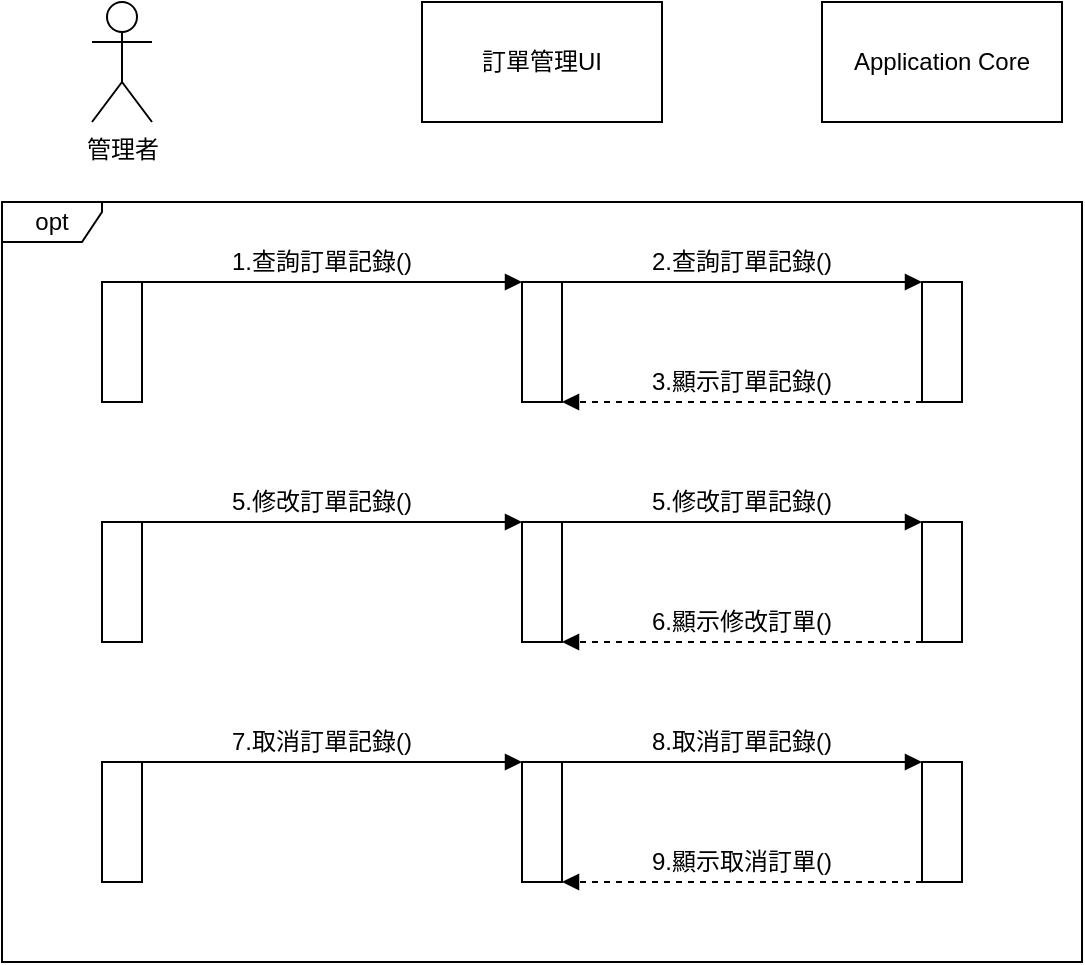 <mxfile version="14.2.9" type="github"><diagram id="CPPD-Z1HqeIKluTW54u3" name="Page-1"><mxGraphModel dx="624" dy="339" grid="1" gridSize="10" guides="1" tooltips="1" connect="1" arrows="1" fold="1" page="1" pageScale="1" pageWidth="827" pageHeight="1169" math="0" shadow="0"><root><mxCell id="0"/><mxCell id="1" parent="0"/><mxCell id="q6-rhnTbMMNpflJWZgwJ-1" value="管理者" style="shape=umlActor;verticalLabelPosition=bottom;verticalAlign=top;html=1;outlineConnect=0;" vertex="1" parent="1"><mxGeometry x="185" y="100" width="30" height="60" as="geometry"/></mxCell><mxCell id="q6-rhnTbMMNpflJWZgwJ-2" value="訂單管理UI" style="rounded=0;whiteSpace=wrap;html=1;" vertex="1" parent="1"><mxGeometry x="350" y="100" width="120" height="60" as="geometry"/></mxCell><mxCell id="q6-rhnTbMMNpflJWZgwJ-4" value="Application Core" style="rounded=0;whiteSpace=wrap;html=1;" vertex="1" parent="1"><mxGeometry x="550" y="100" width="120" height="60" as="geometry"/></mxCell><mxCell id="q6-rhnTbMMNpflJWZgwJ-16" style="edgeStyle=orthogonalEdgeStyle;rounded=0;orthogonalLoop=1;jettySize=auto;html=1;exitX=1;exitY=0;exitDx=0;exitDy=0;entryX=0;entryY=0;entryDx=0;entryDy=0;endArrow=block;endFill=1;" edge="1" parent="1" source="q6-rhnTbMMNpflJWZgwJ-9" target="q6-rhnTbMMNpflJWZgwJ-10"><mxGeometry relative="1" as="geometry"><Array as="points"><mxPoint x="310" y="240"/><mxPoint x="310" y="240"/></Array></mxGeometry></mxCell><mxCell id="q6-rhnTbMMNpflJWZgwJ-9" value="" style="rounded=0;whiteSpace=wrap;html=1;" vertex="1" parent="1"><mxGeometry x="190" y="240" width="20" height="60" as="geometry"/></mxCell><mxCell id="q6-rhnTbMMNpflJWZgwJ-18" style="edgeStyle=orthogonalEdgeStyle;rounded=0;orthogonalLoop=1;jettySize=auto;html=1;exitX=1;exitY=0;exitDx=0;exitDy=0;entryX=0;entryY=0;entryDx=0;entryDy=0;endArrow=block;endFill=1;" edge="1" parent="1" source="q6-rhnTbMMNpflJWZgwJ-10" target="q6-rhnTbMMNpflJWZgwJ-11"><mxGeometry relative="1" as="geometry"><Array as="points"><mxPoint x="510" y="240"/><mxPoint x="510" y="240"/></Array></mxGeometry></mxCell><mxCell id="q6-rhnTbMMNpflJWZgwJ-10" value="" style="rounded=0;whiteSpace=wrap;html=1;" vertex="1" parent="1"><mxGeometry x="400" y="240" width="20" height="60" as="geometry"/></mxCell><mxCell id="q6-rhnTbMMNpflJWZgwJ-20" style="edgeStyle=orthogonalEdgeStyle;rounded=0;orthogonalLoop=1;jettySize=auto;html=1;exitX=0;exitY=1;exitDx=0;exitDy=0;entryX=1;entryY=1;entryDx=0;entryDy=0;dashed=1;endArrow=block;endFill=1;" edge="1" parent="1" source="q6-rhnTbMMNpflJWZgwJ-11" target="q6-rhnTbMMNpflJWZgwJ-10"><mxGeometry relative="1" as="geometry"><Array as="points"><mxPoint x="510" y="300"/><mxPoint x="510" y="300"/></Array></mxGeometry></mxCell><mxCell id="q6-rhnTbMMNpflJWZgwJ-11" value="" style="rounded=0;whiteSpace=wrap;html=1;" vertex="1" parent="1"><mxGeometry x="600" y="240" width="20" height="60" as="geometry"/></mxCell><mxCell id="q6-rhnTbMMNpflJWZgwJ-17" value="1.查詢訂單記錄()" style="text;html=1;strokeColor=none;fillColor=none;align=center;verticalAlign=middle;whiteSpace=wrap;rounded=0;" vertex="1" parent="1"><mxGeometry x="250" y="220" width="100" height="20" as="geometry"/></mxCell><mxCell id="q6-rhnTbMMNpflJWZgwJ-19" value="2.查詢訂單記錄()" style="text;html=1;strokeColor=none;fillColor=none;align=center;verticalAlign=middle;whiteSpace=wrap;rounded=0;" vertex="1" parent="1"><mxGeometry x="460" y="220" width="100" height="20" as="geometry"/></mxCell><mxCell id="q6-rhnTbMMNpflJWZgwJ-21" value="3.顯示訂單記錄()" style="text;html=1;strokeColor=none;fillColor=none;align=center;verticalAlign=middle;whiteSpace=wrap;rounded=0;" vertex="1" parent="1"><mxGeometry x="460" y="280" width="100" height="20" as="geometry"/></mxCell><mxCell id="q6-rhnTbMMNpflJWZgwJ-22" style="edgeStyle=orthogonalEdgeStyle;rounded=0;orthogonalLoop=1;jettySize=auto;html=1;exitX=1;exitY=0;exitDx=0;exitDy=0;entryX=0;entryY=0;entryDx=0;entryDy=0;endArrow=block;endFill=1;" edge="1" parent="1" source="q6-rhnTbMMNpflJWZgwJ-23" target="q6-rhnTbMMNpflJWZgwJ-25"><mxGeometry relative="1" as="geometry"><Array as="points"><mxPoint x="310" y="360"/><mxPoint x="310" y="360"/></Array></mxGeometry></mxCell><mxCell id="q6-rhnTbMMNpflJWZgwJ-23" value="" style="rounded=0;whiteSpace=wrap;html=1;" vertex="1" parent="1"><mxGeometry x="190" y="360" width="20" height="60" as="geometry"/></mxCell><mxCell id="q6-rhnTbMMNpflJWZgwJ-24" style="edgeStyle=orthogonalEdgeStyle;rounded=0;orthogonalLoop=1;jettySize=auto;html=1;exitX=1;exitY=0;exitDx=0;exitDy=0;entryX=0;entryY=0;entryDx=0;entryDy=0;endArrow=block;endFill=1;" edge="1" parent="1" source="q6-rhnTbMMNpflJWZgwJ-25" target="q6-rhnTbMMNpflJWZgwJ-27"><mxGeometry relative="1" as="geometry"><Array as="points"><mxPoint x="510" y="360"/><mxPoint x="510" y="360"/></Array></mxGeometry></mxCell><mxCell id="q6-rhnTbMMNpflJWZgwJ-25" value="" style="rounded=0;whiteSpace=wrap;html=1;" vertex="1" parent="1"><mxGeometry x="400" y="360" width="20" height="60" as="geometry"/></mxCell><mxCell id="q6-rhnTbMMNpflJWZgwJ-26" style="edgeStyle=orthogonalEdgeStyle;rounded=0;orthogonalLoop=1;jettySize=auto;html=1;exitX=0;exitY=1;exitDx=0;exitDy=0;entryX=1;entryY=1;entryDx=0;entryDy=0;dashed=1;endArrow=block;endFill=1;" edge="1" parent="1" source="q6-rhnTbMMNpflJWZgwJ-27" target="q6-rhnTbMMNpflJWZgwJ-25"><mxGeometry relative="1" as="geometry"><Array as="points"><mxPoint x="510" y="420"/><mxPoint x="510" y="420"/></Array></mxGeometry></mxCell><mxCell id="q6-rhnTbMMNpflJWZgwJ-27" value="" style="rounded=0;whiteSpace=wrap;html=1;" vertex="1" parent="1"><mxGeometry x="600" y="360" width="20" height="60" as="geometry"/></mxCell><mxCell id="q6-rhnTbMMNpflJWZgwJ-28" value="5.修改訂單記錄()" style="text;html=1;strokeColor=none;fillColor=none;align=center;verticalAlign=middle;whiteSpace=wrap;rounded=0;" vertex="1" parent="1"><mxGeometry x="250" y="340" width="100" height="20" as="geometry"/></mxCell><mxCell id="q6-rhnTbMMNpflJWZgwJ-29" value="5.修改訂單記錄()" style="text;html=1;strokeColor=none;fillColor=none;align=center;verticalAlign=middle;whiteSpace=wrap;rounded=0;" vertex="1" parent="1"><mxGeometry x="460" y="340" width="100" height="20" as="geometry"/></mxCell><mxCell id="q6-rhnTbMMNpflJWZgwJ-30" value="6.顯示修改訂單()" style="text;html=1;strokeColor=none;fillColor=none;align=center;verticalAlign=middle;whiteSpace=wrap;rounded=0;" vertex="1" parent="1"><mxGeometry x="460" y="400" width="100" height="20" as="geometry"/></mxCell><mxCell id="q6-rhnTbMMNpflJWZgwJ-31" value="opt" style="shape=umlFrame;whiteSpace=wrap;html=1;width=50;height=20;" vertex="1" parent="1"><mxGeometry x="140" y="200" width="540" height="380" as="geometry"/></mxCell><mxCell id="q6-rhnTbMMNpflJWZgwJ-32" style="edgeStyle=orthogonalEdgeStyle;rounded=0;orthogonalLoop=1;jettySize=auto;html=1;exitX=1;exitY=0;exitDx=0;exitDy=0;entryX=0;entryY=0;entryDx=0;entryDy=0;endArrow=block;endFill=1;" edge="1" parent="1" source="q6-rhnTbMMNpflJWZgwJ-33" target="q6-rhnTbMMNpflJWZgwJ-35"><mxGeometry relative="1" as="geometry"><Array as="points"><mxPoint x="310" y="480"/><mxPoint x="310" y="480"/></Array></mxGeometry></mxCell><mxCell id="q6-rhnTbMMNpflJWZgwJ-33" value="" style="rounded=0;whiteSpace=wrap;html=1;" vertex="1" parent="1"><mxGeometry x="190" y="480" width="20" height="60" as="geometry"/></mxCell><mxCell id="q6-rhnTbMMNpflJWZgwJ-34" style="edgeStyle=orthogonalEdgeStyle;rounded=0;orthogonalLoop=1;jettySize=auto;html=1;exitX=1;exitY=0;exitDx=0;exitDy=0;entryX=0;entryY=0;entryDx=0;entryDy=0;endArrow=block;endFill=1;" edge="1" parent="1" source="q6-rhnTbMMNpflJWZgwJ-35" target="q6-rhnTbMMNpflJWZgwJ-37"><mxGeometry relative="1" as="geometry"><Array as="points"><mxPoint x="510" y="480"/><mxPoint x="510" y="480"/></Array></mxGeometry></mxCell><mxCell id="q6-rhnTbMMNpflJWZgwJ-35" value="" style="rounded=0;whiteSpace=wrap;html=1;" vertex="1" parent="1"><mxGeometry x="400" y="480" width="20" height="60" as="geometry"/></mxCell><mxCell id="q6-rhnTbMMNpflJWZgwJ-36" style="edgeStyle=orthogonalEdgeStyle;rounded=0;orthogonalLoop=1;jettySize=auto;html=1;exitX=0;exitY=1;exitDx=0;exitDy=0;entryX=1;entryY=1;entryDx=0;entryDy=0;dashed=1;endArrow=block;endFill=1;" edge="1" parent="1" source="q6-rhnTbMMNpflJWZgwJ-37" target="q6-rhnTbMMNpflJWZgwJ-35"><mxGeometry relative="1" as="geometry"><Array as="points"><mxPoint x="510" y="540"/><mxPoint x="510" y="540"/></Array></mxGeometry></mxCell><mxCell id="q6-rhnTbMMNpflJWZgwJ-37" value="" style="rounded=0;whiteSpace=wrap;html=1;" vertex="1" parent="1"><mxGeometry x="600" y="480" width="20" height="60" as="geometry"/></mxCell><mxCell id="q6-rhnTbMMNpflJWZgwJ-38" value="7.取消訂單記錄()" style="text;html=1;strokeColor=none;fillColor=none;align=center;verticalAlign=middle;whiteSpace=wrap;rounded=0;" vertex="1" parent="1"><mxGeometry x="250" y="460" width="100" height="20" as="geometry"/></mxCell><mxCell id="q6-rhnTbMMNpflJWZgwJ-39" value="8.取消訂單記錄()" style="text;html=1;strokeColor=none;fillColor=none;align=center;verticalAlign=middle;whiteSpace=wrap;rounded=0;" vertex="1" parent="1"><mxGeometry x="460" y="460" width="100" height="20" as="geometry"/></mxCell><mxCell id="q6-rhnTbMMNpflJWZgwJ-40" value="9.顯示取消訂單()" style="text;html=1;strokeColor=none;fillColor=none;align=center;verticalAlign=middle;whiteSpace=wrap;rounded=0;" vertex="1" parent="1"><mxGeometry x="460" y="520" width="100" height="20" as="geometry"/></mxCell></root></mxGraphModel></diagram></mxfile>